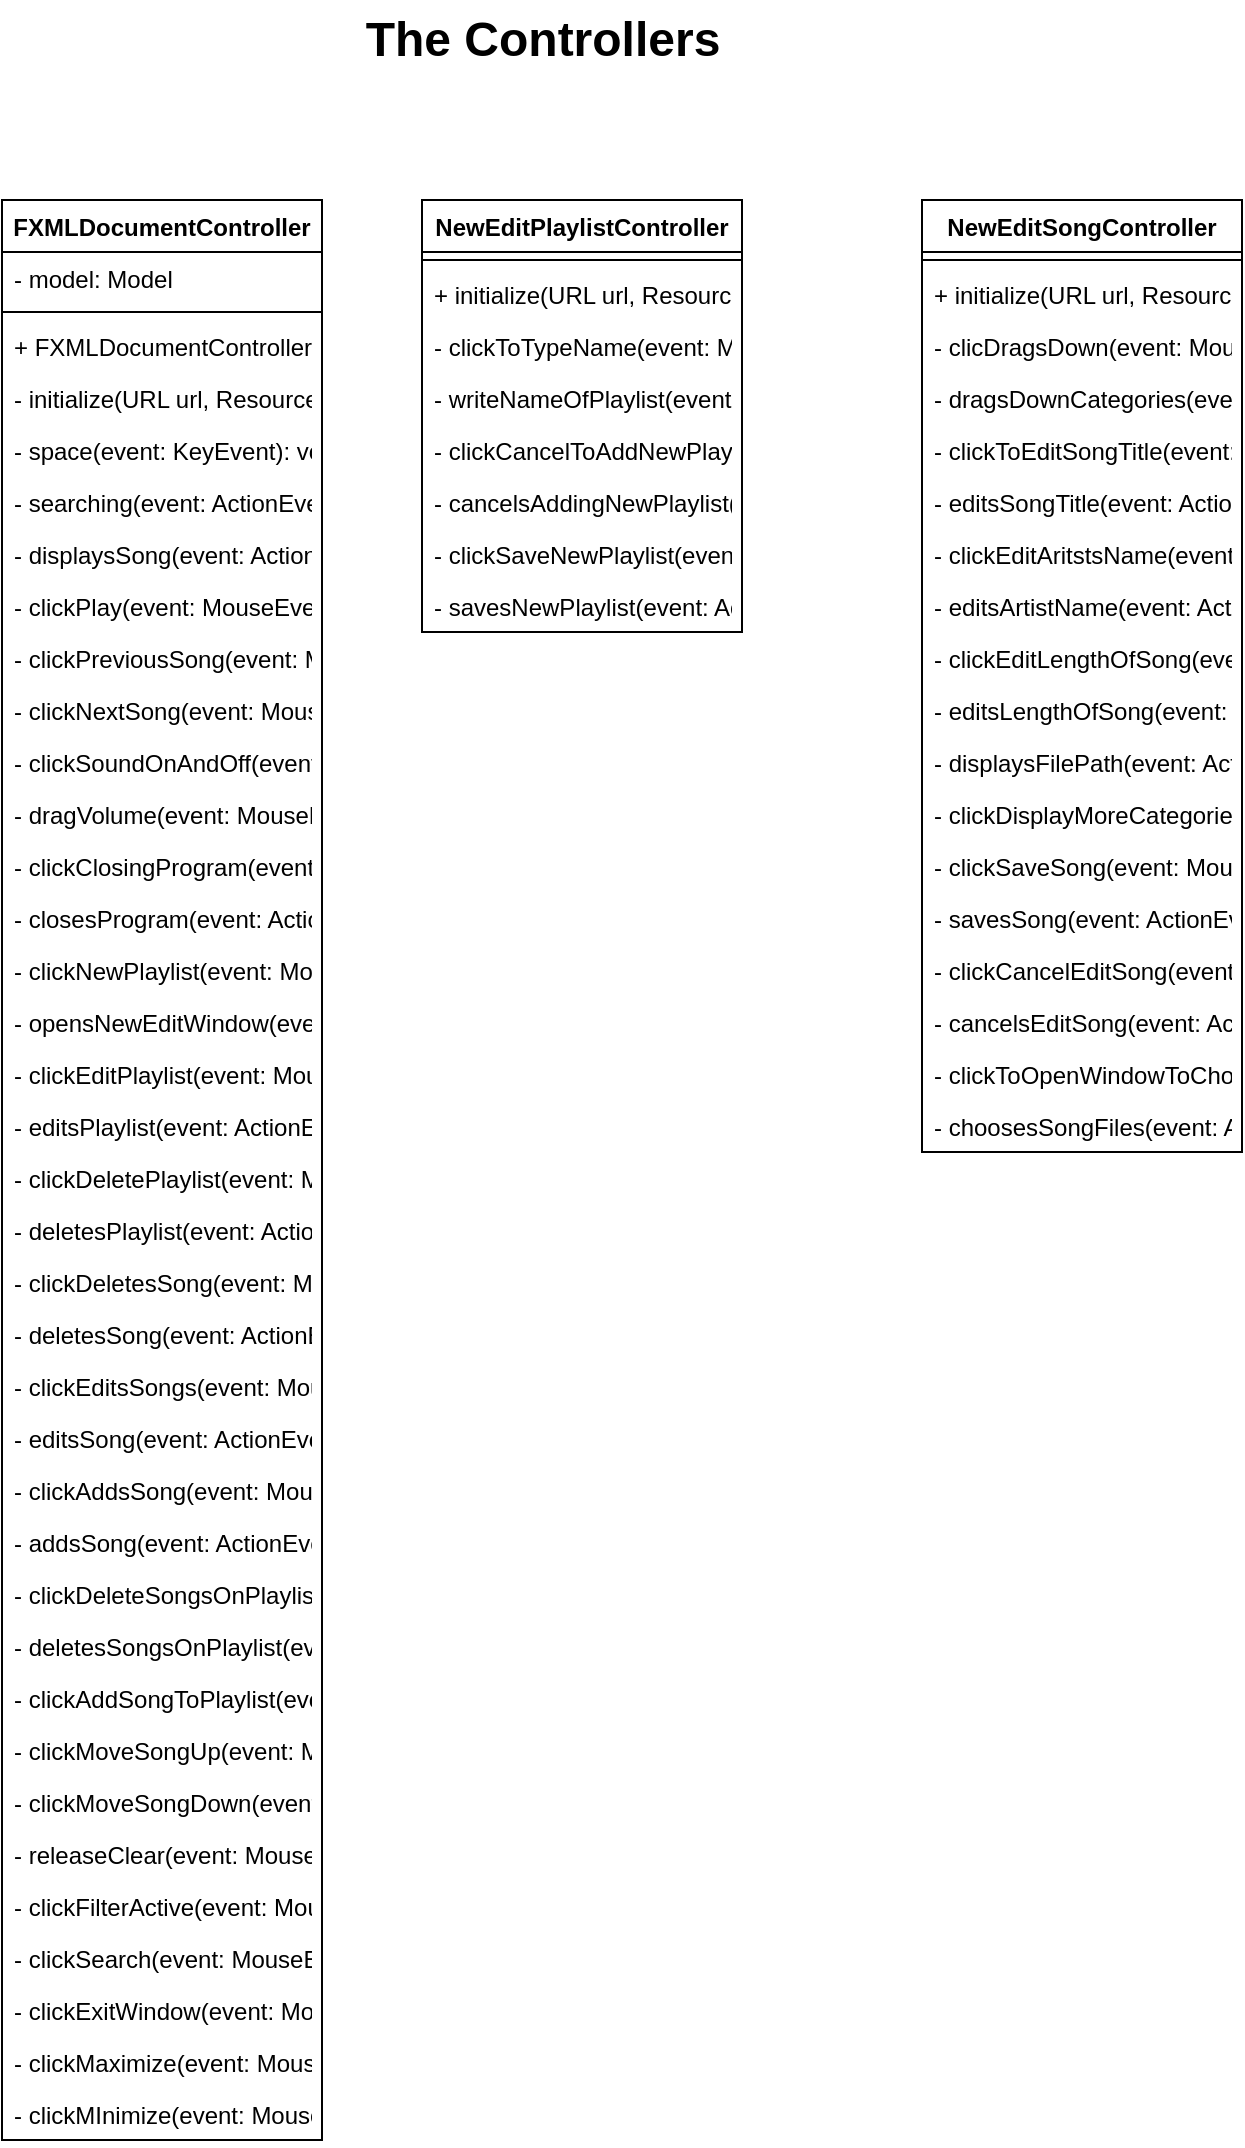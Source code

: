 <mxfile version="12.3.9" type="device" pages="1"><diagram id="O_aE4XAVK2OJsSjWp-Mr" name="Page-1"><mxGraphModel dx="868" dy="471" grid="1" gridSize="10" guides="1" tooltips="1" connect="1" arrows="1" fold="1" page="1" pageScale="1" pageWidth="827" pageHeight="1169" math="0" shadow="0"><root><mxCell id="0"/><mxCell id="1" parent="0"/><mxCell id="MkHY_-7PBaZAy_tUqrCs-1" value="The Controllers" style="text;strokeColor=none;fillColor=none;html=1;fontSize=24;fontStyle=1;verticalAlign=middle;align=center;" vertex="1" parent="1"><mxGeometry x="330" y="20" width="100" height="40" as="geometry"/></mxCell><mxCell id="MkHY_-7PBaZAy_tUqrCs-2" value="FXMLDocumentController" style="swimlane;fontStyle=1;align=center;verticalAlign=top;childLayout=stackLayout;horizontal=1;startSize=26;horizontalStack=0;resizeParent=1;resizeParentMax=0;resizeLast=0;collapsible=1;marginBottom=0;" vertex="1" parent="1"><mxGeometry x="110" y="120" width="160" height="970" as="geometry"/></mxCell><mxCell id="MkHY_-7PBaZAy_tUqrCs-3" value="- model: Model" style="text;strokeColor=none;fillColor=none;align=left;verticalAlign=top;spacingLeft=4;spacingRight=4;overflow=hidden;rotatable=0;points=[[0,0.5],[1,0.5]];portConstraint=eastwest;" vertex="1" parent="MkHY_-7PBaZAy_tUqrCs-2"><mxGeometry y="26" width="160" height="26" as="geometry"/></mxCell><mxCell id="MkHY_-7PBaZAy_tUqrCs-4" value="" style="line;strokeWidth=1;fillColor=none;align=left;verticalAlign=middle;spacingTop=-1;spacingLeft=3;spacingRight=3;rotatable=0;labelPosition=right;points=[];portConstraint=eastwest;" vertex="1" parent="MkHY_-7PBaZAy_tUqrCs-2"><mxGeometry y="52" width="160" height="8" as="geometry"/></mxCell><mxCell id="MkHY_-7PBaZAy_tUqrCs-5" value="+ FXMLDocumentController()" style="text;strokeColor=none;fillColor=none;align=left;verticalAlign=top;spacingLeft=4;spacingRight=4;overflow=hidden;rotatable=0;points=[[0,0.5],[1,0.5]];portConstraint=eastwest;" vertex="1" parent="MkHY_-7PBaZAy_tUqrCs-2"><mxGeometry y="60" width="160" height="26" as="geometry"/></mxCell><mxCell id="MkHY_-7PBaZAy_tUqrCs-6" value="- initialize(URL url, ResourceBundle rb): void" style="text;strokeColor=none;fillColor=none;align=left;verticalAlign=top;spacingLeft=4;spacingRight=4;overflow=hidden;rotatable=0;points=[[0,0.5],[1,0.5]];portConstraint=eastwest;" vertex="1" parent="MkHY_-7PBaZAy_tUqrCs-2"><mxGeometry y="86" width="160" height="26" as="geometry"/></mxCell><mxCell id="MkHY_-7PBaZAy_tUqrCs-7" value="- space(event: KeyEvent): void" style="text;strokeColor=none;fillColor=none;align=left;verticalAlign=top;spacingLeft=4;spacingRight=4;overflow=hidden;rotatable=0;points=[[0,0.5],[1,0.5]];portConstraint=eastwest;" vertex="1" parent="MkHY_-7PBaZAy_tUqrCs-2"><mxGeometry y="112" width="160" height="26" as="geometry"/></mxCell><mxCell id="MkHY_-7PBaZAy_tUqrCs-8" value="- searching(event: ActionEvent): void" style="text;strokeColor=none;fillColor=none;align=left;verticalAlign=top;spacingLeft=4;spacingRight=4;overflow=hidden;rotatable=0;points=[[0,0.5],[1,0.5]];portConstraint=eastwest;" vertex="1" parent="MkHY_-7PBaZAy_tUqrCs-2"><mxGeometry y="138" width="160" height="26" as="geometry"/></mxCell><mxCell id="MkHY_-7PBaZAy_tUqrCs-9" value="- displaysSong(event: ActionEvent): void" style="text;strokeColor=none;fillColor=none;align=left;verticalAlign=top;spacingLeft=4;spacingRight=4;overflow=hidden;rotatable=0;points=[[0,0.5],[1,0.5]];portConstraint=eastwest;" vertex="1" parent="MkHY_-7PBaZAy_tUqrCs-2"><mxGeometry y="164" width="160" height="26" as="geometry"/></mxCell><mxCell id="MkHY_-7PBaZAy_tUqrCs-10" value="- clickPlay(event: MouseEvent): void" style="text;strokeColor=none;fillColor=none;align=left;verticalAlign=top;spacingLeft=4;spacingRight=4;overflow=hidden;rotatable=0;points=[[0,0.5],[1,0.5]];portConstraint=eastwest;" vertex="1" parent="MkHY_-7PBaZAy_tUqrCs-2"><mxGeometry y="190" width="160" height="26" as="geometry"/></mxCell><mxCell id="MkHY_-7PBaZAy_tUqrCs-11" value="- clickPreviousSong(event: MouseEvent): void" style="text;strokeColor=none;fillColor=none;align=left;verticalAlign=top;spacingLeft=4;spacingRight=4;overflow=hidden;rotatable=0;points=[[0,0.5],[1,0.5]];portConstraint=eastwest;" vertex="1" parent="MkHY_-7PBaZAy_tUqrCs-2"><mxGeometry y="216" width="160" height="26" as="geometry"/></mxCell><mxCell id="MkHY_-7PBaZAy_tUqrCs-12" value="- clickNextSong(event: MouseEvent): void" style="text;strokeColor=none;fillColor=none;align=left;verticalAlign=top;spacingLeft=4;spacingRight=4;overflow=hidden;rotatable=0;points=[[0,0.5],[1,0.5]];portConstraint=eastwest;" vertex="1" parent="MkHY_-7PBaZAy_tUqrCs-2"><mxGeometry y="242" width="160" height="26" as="geometry"/></mxCell><mxCell id="MkHY_-7PBaZAy_tUqrCs-13" value="- clickSoundOnAndOff(event: MouseEvent): void" style="text;strokeColor=none;fillColor=none;align=left;verticalAlign=top;spacingLeft=4;spacingRight=4;overflow=hidden;rotatable=0;points=[[0,0.5],[1,0.5]];portConstraint=eastwest;" vertex="1" parent="MkHY_-7PBaZAy_tUqrCs-2"><mxGeometry y="268" width="160" height="26" as="geometry"/></mxCell><mxCell id="MkHY_-7PBaZAy_tUqrCs-14" value="- dragVolume(event: MouseEvent): void" style="text;strokeColor=none;fillColor=none;align=left;verticalAlign=top;spacingLeft=4;spacingRight=4;overflow=hidden;rotatable=0;points=[[0,0.5],[1,0.5]];portConstraint=eastwest;" vertex="1" parent="MkHY_-7PBaZAy_tUqrCs-2"><mxGeometry y="294" width="160" height="26" as="geometry"/></mxCell><mxCell id="MkHY_-7PBaZAy_tUqrCs-15" value="- clickClosingProgram(event: MouseEvent): void" style="text;strokeColor=none;fillColor=none;align=left;verticalAlign=top;spacingLeft=4;spacingRight=4;overflow=hidden;rotatable=0;points=[[0,0.5],[1,0.5]];portConstraint=eastwest;" vertex="1" parent="MkHY_-7PBaZAy_tUqrCs-2"><mxGeometry y="320" width="160" height="26" as="geometry"/></mxCell><mxCell id="MkHY_-7PBaZAy_tUqrCs-16" value="- closesProgram(event: ActionEvent): void" style="text;strokeColor=none;fillColor=none;align=left;verticalAlign=top;spacingLeft=4;spacingRight=4;overflow=hidden;rotatable=0;points=[[0,0.5],[1,0.5]];portConstraint=eastwest;" vertex="1" parent="MkHY_-7PBaZAy_tUqrCs-2"><mxGeometry y="346" width="160" height="26" as="geometry"/></mxCell><mxCell id="MkHY_-7PBaZAy_tUqrCs-17" value="- clickNewPlaylist(event: MouseEvent): void" style="text;strokeColor=none;fillColor=none;align=left;verticalAlign=top;spacingLeft=4;spacingRight=4;overflow=hidden;rotatable=0;points=[[0,0.5],[1,0.5]];portConstraint=eastwest;" vertex="1" parent="MkHY_-7PBaZAy_tUqrCs-2"><mxGeometry y="372" width="160" height="26" as="geometry"/></mxCell><mxCell id="MkHY_-7PBaZAy_tUqrCs-18" value="- opensNewEditWindow(event: ActionEvent): void" style="text;strokeColor=none;fillColor=none;align=left;verticalAlign=top;spacingLeft=4;spacingRight=4;overflow=hidden;rotatable=0;points=[[0,0.5],[1,0.5]];portConstraint=eastwest;" vertex="1" parent="MkHY_-7PBaZAy_tUqrCs-2"><mxGeometry y="398" width="160" height="26" as="geometry"/></mxCell><mxCell id="MkHY_-7PBaZAy_tUqrCs-19" value="- clickEditPlaylist(event: MouseEvent): void" style="text;strokeColor=none;fillColor=none;align=left;verticalAlign=top;spacingLeft=4;spacingRight=4;overflow=hidden;rotatable=0;points=[[0,0.5],[1,0.5]];portConstraint=eastwest;" vertex="1" parent="MkHY_-7PBaZAy_tUqrCs-2"><mxGeometry y="424" width="160" height="26" as="geometry"/></mxCell><mxCell id="MkHY_-7PBaZAy_tUqrCs-20" value="- editsPlaylist(event: ActionEvent): void" style="text;strokeColor=none;fillColor=none;align=left;verticalAlign=top;spacingLeft=4;spacingRight=4;overflow=hidden;rotatable=0;points=[[0,0.5],[1,0.5]];portConstraint=eastwest;" vertex="1" parent="MkHY_-7PBaZAy_tUqrCs-2"><mxGeometry y="450" width="160" height="26" as="geometry"/></mxCell><mxCell id="MkHY_-7PBaZAy_tUqrCs-21" value="- clickDeletePlaylist(event: MouseEvent): void" style="text;strokeColor=none;fillColor=none;align=left;verticalAlign=top;spacingLeft=4;spacingRight=4;overflow=hidden;rotatable=0;points=[[0,0.5],[1,0.5]];portConstraint=eastwest;" vertex="1" parent="MkHY_-7PBaZAy_tUqrCs-2"><mxGeometry y="476" width="160" height="26" as="geometry"/></mxCell><mxCell id="MkHY_-7PBaZAy_tUqrCs-22" value="- deletesPlaylist(event: ActionEvent): void" style="text;strokeColor=none;fillColor=none;align=left;verticalAlign=top;spacingLeft=4;spacingRight=4;overflow=hidden;rotatable=0;points=[[0,0.5],[1,0.5]];portConstraint=eastwest;" vertex="1" parent="MkHY_-7PBaZAy_tUqrCs-2"><mxGeometry y="502" width="160" height="26" as="geometry"/></mxCell><mxCell id="MkHY_-7PBaZAy_tUqrCs-23" value="- clickDeletesSong(event: MouseEvent): void" style="text;strokeColor=none;fillColor=none;align=left;verticalAlign=top;spacingLeft=4;spacingRight=4;overflow=hidden;rotatable=0;points=[[0,0.5],[1,0.5]];portConstraint=eastwest;" vertex="1" parent="MkHY_-7PBaZAy_tUqrCs-2"><mxGeometry y="528" width="160" height="26" as="geometry"/></mxCell><mxCell id="MkHY_-7PBaZAy_tUqrCs-24" value="- deletesSong(event: ActionEvent): void" style="text;strokeColor=none;fillColor=none;align=left;verticalAlign=top;spacingLeft=4;spacingRight=4;overflow=hidden;rotatable=0;points=[[0,0.5],[1,0.5]];portConstraint=eastwest;" vertex="1" parent="MkHY_-7PBaZAy_tUqrCs-2"><mxGeometry y="554" width="160" height="26" as="geometry"/></mxCell><mxCell id="MkHY_-7PBaZAy_tUqrCs-25" value="- clickEditsSongs(event: MouseEvent): void" style="text;strokeColor=none;fillColor=none;align=left;verticalAlign=top;spacingLeft=4;spacingRight=4;overflow=hidden;rotatable=0;points=[[0,0.5],[1,0.5]];portConstraint=eastwest;" vertex="1" parent="MkHY_-7PBaZAy_tUqrCs-2"><mxGeometry y="580" width="160" height="26" as="geometry"/></mxCell><mxCell id="MkHY_-7PBaZAy_tUqrCs-26" value="- editsSong(event: ActionEvent): void" style="text;strokeColor=none;fillColor=none;align=left;verticalAlign=top;spacingLeft=4;spacingRight=4;overflow=hidden;rotatable=0;points=[[0,0.5],[1,0.5]];portConstraint=eastwest;" vertex="1" parent="MkHY_-7PBaZAy_tUqrCs-2"><mxGeometry y="606" width="160" height="26" as="geometry"/></mxCell><mxCell id="MkHY_-7PBaZAy_tUqrCs-27" value="- clickAddsSong(event: MouseEvent): void" style="text;strokeColor=none;fillColor=none;align=left;verticalAlign=top;spacingLeft=4;spacingRight=4;overflow=hidden;rotatable=0;points=[[0,0.5],[1,0.5]];portConstraint=eastwest;" vertex="1" parent="MkHY_-7PBaZAy_tUqrCs-2"><mxGeometry y="632" width="160" height="26" as="geometry"/></mxCell><mxCell id="MkHY_-7PBaZAy_tUqrCs-28" value="- addsSong(event: ActionEvent): void" style="text;strokeColor=none;fillColor=none;align=left;verticalAlign=top;spacingLeft=4;spacingRight=4;overflow=hidden;rotatable=0;points=[[0,0.5],[1,0.5]];portConstraint=eastwest;" vertex="1" parent="MkHY_-7PBaZAy_tUqrCs-2"><mxGeometry y="658" width="160" height="26" as="geometry"/></mxCell><mxCell id="MkHY_-7PBaZAy_tUqrCs-29" value="- clickDeleteSongsOnPlaylist(event: MouseEvent): void" style="text;strokeColor=none;fillColor=none;align=left;verticalAlign=top;spacingLeft=4;spacingRight=4;overflow=hidden;rotatable=0;points=[[0,0.5],[1,0.5]];portConstraint=eastwest;" vertex="1" parent="MkHY_-7PBaZAy_tUqrCs-2"><mxGeometry y="684" width="160" height="26" as="geometry"/></mxCell><mxCell id="MkHY_-7PBaZAy_tUqrCs-30" value="- deletesSongsOnPlaylist(event: ActionEvent): void" style="text;strokeColor=none;fillColor=none;align=left;verticalAlign=top;spacingLeft=4;spacingRight=4;overflow=hidden;rotatable=0;points=[[0,0.5],[1,0.5]];portConstraint=eastwest;" vertex="1" parent="MkHY_-7PBaZAy_tUqrCs-2"><mxGeometry y="710" width="160" height="26" as="geometry"/></mxCell><mxCell id="MkHY_-7PBaZAy_tUqrCs-31" value="- clickAddSongToPlaylist(event: MouseEvent): void" style="text;strokeColor=none;fillColor=none;align=left;verticalAlign=top;spacingLeft=4;spacingRight=4;overflow=hidden;rotatable=0;points=[[0,0.5],[1,0.5]];portConstraint=eastwest;" vertex="1" parent="MkHY_-7PBaZAy_tUqrCs-2"><mxGeometry y="736" width="160" height="26" as="geometry"/></mxCell><mxCell id="MkHY_-7PBaZAy_tUqrCs-32" value="- clickMoveSongUp(event: MouseEvent): void" style="text;strokeColor=none;fillColor=none;align=left;verticalAlign=top;spacingLeft=4;spacingRight=4;overflow=hidden;rotatable=0;points=[[0,0.5],[1,0.5]];portConstraint=eastwest;" vertex="1" parent="MkHY_-7PBaZAy_tUqrCs-2"><mxGeometry y="762" width="160" height="26" as="geometry"/></mxCell><mxCell id="MkHY_-7PBaZAy_tUqrCs-33" value="- clickMoveSongDown(event: MouseEvent): void" style="text;strokeColor=none;fillColor=none;align=left;verticalAlign=top;spacingLeft=4;spacingRight=4;overflow=hidden;rotatable=0;points=[[0,0.5],[1,0.5]];portConstraint=eastwest;" vertex="1" parent="MkHY_-7PBaZAy_tUqrCs-2"><mxGeometry y="788" width="160" height="26" as="geometry"/></mxCell><mxCell id="MkHY_-7PBaZAy_tUqrCs-34" value="- releaseClear(event: MouseEvent): void" style="text;strokeColor=none;fillColor=none;align=left;verticalAlign=top;spacingLeft=4;spacingRight=4;overflow=hidden;rotatable=0;points=[[0,0.5],[1,0.5]];portConstraint=eastwest;" vertex="1" parent="MkHY_-7PBaZAy_tUqrCs-2"><mxGeometry y="814" width="160" height="26" as="geometry"/></mxCell><mxCell id="MkHY_-7PBaZAy_tUqrCs-35" value="- clickFilterActive(event: MouseEvent): void" style="text;strokeColor=none;fillColor=none;align=left;verticalAlign=top;spacingLeft=4;spacingRight=4;overflow=hidden;rotatable=0;points=[[0,0.5],[1,0.5]];portConstraint=eastwest;" vertex="1" parent="MkHY_-7PBaZAy_tUqrCs-2"><mxGeometry y="840" width="160" height="26" as="geometry"/></mxCell><mxCell id="MkHY_-7PBaZAy_tUqrCs-36" value="- clickSearch(event: MouseEvent): void" style="text;strokeColor=none;fillColor=none;align=left;verticalAlign=top;spacingLeft=4;spacingRight=4;overflow=hidden;rotatable=0;points=[[0,0.5],[1,0.5]];portConstraint=eastwest;" vertex="1" parent="MkHY_-7PBaZAy_tUqrCs-2"><mxGeometry y="866" width="160" height="26" as="geometry"/></mxCell><mxCell id="MkHY_-7PBaZAy_tUqrCs-37" value="- clickExitWindow(event: MouseEvent): void" style="text;strokeColor=none;fillColor=none;align=left;verticalAlign=top;spacingLeft=4;spacingRight=4;overflow=hidden;rotatable=0;points=[[0,0.5],[1,0.5]];portConstraint=eastwest;" vertex="1" parent="MkHY_-7PBaZAy_tUqrCs-2"><mxGeometry y="892" width="160" height="26" as="geometry"/></mxCell><mxCell id="MkHY_-7PBaZAy_tUqrCs-38" value="- clickMaximize(event: MouseEvent): void" style="text;strokeColor=none;fillColor=none;align=left;verticalAlign=top;spacingLeft=4;spacingRight=4;overflow=hidden;rotatable=0;points=[[0,0.5],[1,0.5]];portConstraint=eastwest;" vertex="1" parent="MkHY_-7PBaZAy_tUqrCs-2"><mxGeometry y="918" width="160" height="26" as="geometry"/></mxCell><mxCell id="MkHY_-7PBaZAy_tUqrCs-39" value="- clickMInimize(event: MouseEvent): void" style="text;strokeColor=none;fillColor=none;align=left;verticalAlign=top;spacingLeft=4;spacingRight=4;overflow=hidden;rotatable=0;points=[[0,0.5],[1,0.5]];portConstraint=eastwest;" vertex="1" parent="MkHY_-7PBaZAy_tUqrCs-2"><mxGeometry y="944" width="160" height="26" as="geometry"/></mxCell><mxCell id="MkHY_-7PBaZAy_tUqrCs-40" value="NewEditPlaylistController" style="swimlane;fontStyle=1;align=center;verticalAlign=top;childLayout=stackLayout;horizontal=1;startSize=26;horizontalStack=0;resizeParent=1;resizeParentMax=0;resizeLast=0;collapsible=1;marginBottom=0;" vertex="1" parent="1"><mxGeometry x="320" y="120" width="160" height="216" as="geometry"/></mxCell><mxCell id="MkHY_-7PBaZAy_tUqrCs-42" value="" style="line;strokeWidth=1;fillColor=none;align=left;verticalAlign=middle;spacingTop=-1;spacingLeft=3;spacingRight=3;rotatable=0;labelPosition=right;points=[];portConstraint=eastwest;" vertex="1" parent="MkHY_-7PBaZAy_tUqrCs-40"><mxGeometry y="26" width="160" height="8" as="geometry"/></mxCell><mxCell id="MkHY_-7PBaZAy_tUqrCs-43" value="+ initialize(URL url, ResourceBundle rb): void" style="text;strokeColor=none;fillColor=none;align=left;verticalAlign=top;spacingLeft=4;spacingRight=4;overflow=hidden;rotatable=0;points=[[0,0.5],[1,0.5]];portConstraint=eastwest;" vertex="1" parent="MkHY_-7PBaZAy_tUqrCs-40"><mxGeometry y="34" width="160" height="26" as="geometry"/></mxCell><mxCell id="MkHY_-7PBaZAy_tUqrCs-45" value="- clickToTypeName(event: MouseEvent): void" style="text;strokeColor=none;fillColor=none;align=left;verticalAlign=top;spacingLeft=4;spacingRight=4;overflow=hidden;rotatable=0;points=[[0,0.5],[1,0.5]];portConstraint=eastwest;" vertex="1" parent="MkHY_-7PBaZAy_tUqrCs-40"><mxGeometry y="60" width="160" height="26" as="geometry"/></mxCell><mxCell id="MkHY_-7PBaZAy_tUqrCs-46" value="- writeNameOfPlaylist(event: ActionEvent): void" style="text;strokeColor=none;fillColor=none;align=left;verticalAlign=top;spacingLeft=4;spacingRight=4;overflow=hidden;rotatable=0;points=[[0,0.5],[1,0.5]];portConstraint=eastwest;" vertex="1" parent="MkHY_-7PBaZAy_tUqrCs-40"><mxGeometry y="86" width="160" height="26" as="geometry"/></mxCell><mxCell id="MkHY_-7PBaZAy_tUqrCs-47" value="- clickCancelToAddNewPlaylist(event: MouseEvent): void" style="text;strokeColor=none;fillColor=none;align=left;verticalAlign=top;spacingLeft=4;spacingRight=4;overflow=hidden;rotatable=0;points=[[0,0.5],[1,0.5]];portConstraint=eastwest;" vertex="1" parent="MkHY_-7PBaZAy_tUqrCs-40"><mxGeometry y="112" width="160" height="26" as="geometry"/></mxCell><mxCell id="MkHY_-7PBaZAy_tUqrCs-49" value="- cancelsAddingNewPlaylist(event: ActionEvent): void" style="text;strokeColor=none;fillColor=none;align=left;verticalAlign=top;spacingLeft=4;spacingRight=4;overflow=hidden;rotatable=0;points=[[0,0.5],[1,0.5]];portConstraint=eastwest;" vertex="1" parent="MkHY_-7PBaZAy_tUqrCs-40"><mxGeometry y="138" width="160" height="26" as="geometry"/></mxCell><mxCell id="MkHY_-7PBaZAy_tUqrCs-50" value="- clickSaveNewPlaylist(event: MouseEvent): void" style="text;strokeColor=none;fillColor=none;align=left;verticalAlign=top;spacingLeft=4;spacingRight=4;overflow=hidden;rotatable=0;points=[[0,0.5],[1,0.5]];portConstraint=eastwest;" vertex="1" parent="MkHY_-7PBaZAy_tUqrCs-40"><mxGeometry y="164" width="160" height="26" as="geometry"/></mxCell><mxCell id="MkHY_-7PBaZAy_tUqrCs-51" value="- savesNewPlaylist(event: ActionEvent): void" style="text;strokeColor=none;fillColor=none;align=left;verticalAlign=top;spacingLeft=4;spacingRight=4;overflow=hidden;rotatable=0;points=[[0,0.5],[1,0.5]];portConstraint=eastwest;" vertex="1" parent="MkHY_-7PBaZAy_tUqrCs-40"><mxGeometry y="190" width="160" height="26" as="geometry"/></mxCell><mxCell id="MkHY_-7PBaZAy_tUqrCs-52" value="NewEditSongController" style="swimlane;fontStyle=1;align=center;verticalAlign=top;childLayout=stackLayout;horizontal=1;startSize=26;horizontalStack=0;resizeParent=1;resizeParentMax=0;resizeLast=0;collapsible=1;marginBottom=0;" vertex="1" parent="1"><mxGeometry x="570" y="120" width="160" height="476" as="geometry"/></mxCell><mxCell id="MkHY_-7PBaZAy_tUqrCs-54" value="" style="line;strokeWidth=1;fillColor=none;align=left;verticalAlign=middle;spacingTop=-1;spacingLeft=3;spacingRight=3;rotatable=0;labelPosition=right;points=[];portConstraint=eastwest;" vertex="1" parent="MkHY_-7PBaZAy_tUqrCs-52"><mxGeometry y="26" width="160" height="8" as="geometry"/></mxCell><mxCell id="MkHY_-7PBaZAy_tUqrCs-55" value="+ initialize(URL url, ResourceBundle rb): void" style="text;strokeColor=none;fillColor=none;align=left;verticalAlign=top;spacingLeft=4;spacingRight=4;overflow=hidden;rotatable=0;points=[[0,0.5],[1,0.5]];portConstraint=eastwest;" vertex="1" parent="MkHY_-7PBaZAy_tUqrCs-52"><mxGeometry y="34" width="160" height="26" as="geometry"/></mxCell><mxCell id="MkHY_-7PBaZAy_tUqrCs-56" value="- clicDragsDown(event: MouseEvent): void" style="text;strokeColor=none;fillColor=none;align=left;verticalAlign=top;spacingLeft=4;spacingRight=4;overflow=hidden;rotatable=0;points=[[0,0.5],[1,0.5]];portConstraint=eastwest;" vertex="1" parent="MkHY_-7PBaZAy_tUqrCs-52"><mxGeometry y="60" width="160" height="26" as="geometry"/></mxCell><mxCell id="MkHY_-7PBaZAy_tUqrCs-57" value="- dragsDownCategories(event: ActionEvent): void" style="text;strokeColor=none;fillColor=none;align=left;verticalAlign=top;spacingLeft=4;spacingRight=4;overflow=hidden;rotatable=0;points=[[0,0.5],[1,0.5]];portConstraint=eastwest;" vertex="1" parent="MkHY_-7PBaZAy_tUqrCs-52"><mxGeometry y="86" width="160" height="26" as="geometry"/></mxCell><mxCell id="MkHY_-7PBaZAy_tUqrCs-58" value="- clickToEditSongTitle(event: MouseEvent): void" style="text;strokeColor=none;fillColor=none;align=left;verticalAlign=top;spacingLeft=4;spacingRight=4;overflow=hidden;rotatable=0;points=[[0,0.5],[1,0.5]];portConstraint=eastwest;" vertex="1" parent="MkHY_-7PBaZAy_tUqrCs-52"><mxGeometry y="112" width="160" height="26" as="geometry"/></mxCell><mxCell id="MkHY_-7PBaZAy_tUqrCs-59" value="- editsSongTitle(event: ActionEvent): void" style="text;strokeColor=none;fillColor=none;align=left;verticalAlign=top;spacingLeft=4;spacingRight=4;overflow=hidden;rotatable=0;points=[[0,0.5],[1,0.5]];portConstraint=eastwest;" vertex="1" parent="MkHY_-7PBaZAy_tUqrCs-52"><mxGeometry y="138" width="160" height="26" as="geometry"/></mxCell><mxCell id="MkHY_-7PBaZAy_tUqrCs-60" value="- clickEditAritstsName(event: MouseEvent): void" style="text;strokeColor=none;fillColor=none;align=left;verticalAlign=top;spacingLeft=4;spacingRight=4;overflow=hidden;rotatable=0;points=[[0,0.5],[1,0.5]];portConstraint=eastwest;" vertex="1" parent="MkHY_-7PBaZAy_tUqrCs-52"><mxGeometry y="164" width="160" height="26" as="geometry"/></mxCell><mxCell id="MkHY_-7PBaZAy_tUqrCs-61" value="- editsArtistName(event: ActionEvent): void" style="text;strokeColor=none;fillColor=none;align=left;verticalAlign=top;spacingLeft=4;spacingRight=4;overflow=hidden;rotatable=0;points=[[0,0.5],[1,0.5]];portConstraint=eastwest;" vertex="1" parent="MkHY_-7PBaZAy_tUqrCs-52"><mxGeometry y="190" width="160" height="26" as="geometry"/></mxCell><mxCell id="MkHY_-7PBaZAy_tUqrCs-62" value="- clickEditLengthOfSong(event: MouseEvent): void" style="text;strokeColor=none;fillColor=none;align=left;verticalAlign=top;spacingLeft=4;spacingRight=4;overflow=hidden;rotatable=0;points=[[0,0.5],[1,0.5]];portConstraint=eastwest;" vertex="1" parent="MkHY_-7PBaZAy_tUqrCs-52"><mxGeometry y="216" width="160" height="26" as="geometry"/></mxCell><mxCell id="MkHY_-7PBaZAy_tUqrCs-63" value="- editsLengthOfSong(event: ActionEvent): void" style="text;strokeColor=none;fillColor=none;align=left;verticalAlign=top;spacingLeft=4;spacingRight=4;overflow=hidden;rotatable=0;points=[[0,0.5],[1,0.5]];portConstraint=eastwest;" vertex="1" parent="MkHY_-7PBaZAy_tUqrCs-52"><mxGeometry y="242" width="160" height="26" as="geometry"/></mxCell><mxCell id="MkHY_-7PBaZAy_tUqrCs-64" value="- displaysFilePath(event: ActionEvent): void" style="text;strokeColor=none;fillColor=none;align=left;verticalAlign=top;spacingLeft=4;spacingRight=4;overflow=hidden;rotatable=0;points=[[0,0.5],[1,0.5]];portConstraint=eastwest;" vertex="1" parent="MkHY_-7PBaZAy_tUqrCs-52"><mxGeometry y="268" width="160" height="26" as="geometry"/></mxCell><mxCell id="MkHY_-7PBaZAy_tUqrCs-65" value="- clickDisplayMoreCategories(event: MouseEvent): void" style="text;strokeColor=none;fillColor=none;align=left;verticalAlign=top;spacingLeft=4;spacingRight=4;overflow=hidden;rotatable=0;points=[[0,0.5],[1,0.5]];portConstraint=eastwest;" vertex="1" parent="MkHY_-7PBaZAy_tUqrCs-52"><mxGeometry y="294" width="160" height="26" as="geometry"/></mxCell><mxCell id="MkHY_-7PBaZAy_tUqrCs-66" value="- clickSaveSong(event: MouseEvent): void" style="text;strokeColor=none;fillColor=none;align=left;verticalAlign=top;spacingLeft=4;spacingRight=4;overflow=hidden;rotatable=0;points=[[0,0.5],[1,0.5]];portConstraint=eastwest;" vertex="1" parent="MkHY_-7PBaZAy_tUqrCs-52"><mxGeometry y="320" width="160" height="26" as="geometry"/></mxCell><mxCell id="MkHY_-7PBaZAy_tUqrCs-67" value="- savesSong(event: ActionEvent): void" style="text;strokeColor=none;fillColor=none;align=left;verticalAlign=top;spacingLeft=4;spacingRight=4;overflow=hidden;rotatable=0;points=[[0,0.5],[1,0.5]];portConstraint=eastwest;" vertex="1" parent="MkHY_-7PBaZAy_tUqrCs-52"><mxGeometry y="346" width="160" height="26" as="geometry"/></mxCell><mxCell id="MkHY_-7PBaZAy_tUqrCs-68" value="- clickCancelEditSong(event: MouseEvent): void" style="text;strokeColor=none;fillColor=none;align=left;verticalAlign=top;spacingLeft=4;spacingRight=4;overflow=hidden;rotatable=0;points=[[0,0.5],[1,0.5]];portConstraint=eastwest;" vertex="1" parent="MkHY_-7PBaZAy_tUqrCs-52"><mxGeometry y="372" width="160" height="26" as="geometry"/></mxCell><mxCell id="MkHY_-7PBaZAy_tUqrCs-69" value="- cancelsEditSong(event: ActionEvent): void" style="text;strokeColor=none;fillColor=none;align=left;verticalAlign=top;spacingLeft=4;spacingRight=4;overflow=hidden;rotatable=0;points=[[0,0.5],[1,0.5]];portConstraint=eastwest;" vertex="1" parent="MkHY_-7PBaZAy_tUqrCs-52"><mxGeometry y="398" width="160" height="26" as="geometry"/></mxCell><mxCell id="MkHY_-7PBaZAy_tUqrCs-70" value="- clickToOpenWindowToChooseFile(event: MouseEvent): void" style="text;strokeColor=none;fillColor=none;align=left;verticalAlign=top;spacingLeft=4;spacingRight=4;overflow=hidden;rotatable=0;points=[[0,0.5],[1,0.5]];portConstraint=eastwest;" vertex="1" parent="MkHY_-7PBaZAy_tUqrCs-52"><mxGeometry y="424" width="160" height="26" as="geometry"/></mxCell><mxCell id="MkHY_-7PBaZAy_tUqrCs-71" value="- choosesSongFiles(event: ActionEvent): void" style="text;strokeColor=none;fillColor=none;align=left;verticalAlign=top;spacingLeft=4;spacingRight=4;overflow=hidden;rotatable=0;points=[[0,0.5],[1,0.5]];portConstraint=eastwest;" vertex="1" parent="MkHY_-7PBaZAy_tUqrCs-52"><mxGeometry y="450" width="160" height="26" as="geometry"/></mxCell></root></mxGraphModel></diagram></mxfile>
